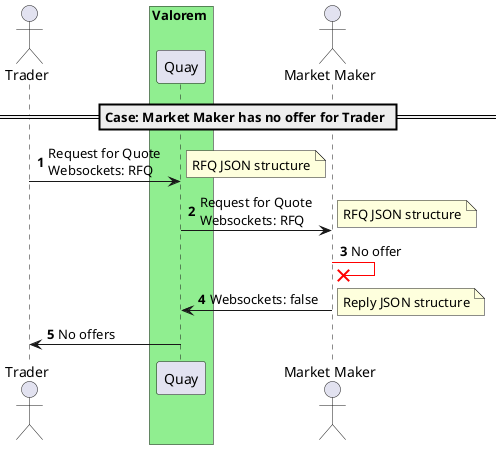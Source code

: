 @startuml

actor Trader
box Valorem #LightGreen
participant Quay
end box
actor "Market Maker" as MM

== Case: Market Maker has no offer for Trader ==
autonumber
Trader -> Quay: Request for Quote\nWebsockets: RFQ
note right
RFQ JSON structure
end note
Quay -> MM: Request for Quote\nWebsockets: RFQ
note right
RFQ JSON structure
end note
MM -[#red]x MM: No offer
MM -> Quay: Websockets: false
note right
Reply JSON structure
end note
Quay -> Trader: No offers
@enduml